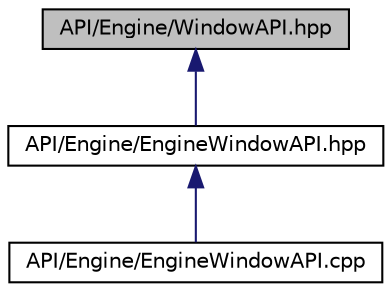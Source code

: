 digraph "API/Engine/WindowAPI.hpp"
{
 // LATEX_PDF_SIZE
  edge [fontname="Helvetica",fontsize="10",labelfontname="Helvetica",labelfontsize="10"];
  node [fontname="Helvetica",fontsize="10",shape=record];
  Node1 [label="API/Engine/WindowAPI.hpp",height=0.2,width=0.4,color="black", fillcolor="grey75", style="filled", fontcolor="black",tooltip=" "];
  Node1 -> Node2 [dir="back",color="midnightblue",fontsize="10",style="solid",fontname="Helvetica"];
  Node2 [label="API/Engine/EngineWindowAPI.hpp",height=0.2,width=0.4,color="black", fillcolor="white", style="filled",URL="$_engine_window_a_p_i_8hpp.html",tooltip=" "];
  Node2 -> Node3 [dir="back",color="midnightblue",fontsize="10",style="solid",fontname="Helvetica"];
  Node3 [label="API/Engine/EngineWindowAPI.cpp",height=0.2,width=0.4,color="black", fillcolor="white", style="filled",URL="$_engine_window_a_p_i_8cpp.html",tooltip=" "];
}
